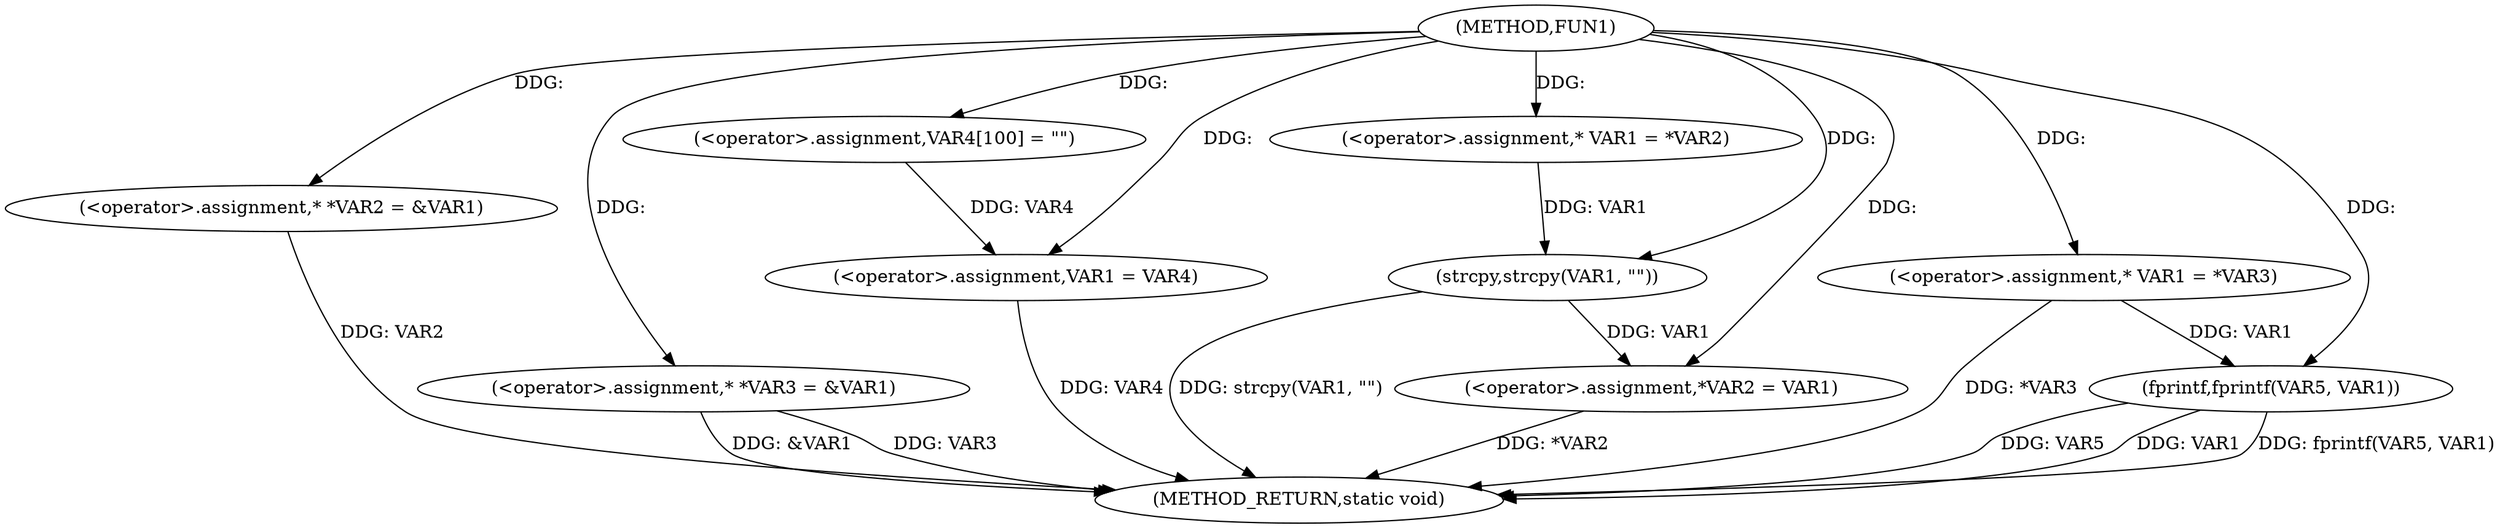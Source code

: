 digraph FUN1 {  
"1000100" [label = "(METHOD,FUN1)" ]
"1000142" [label = "(METHOD_RETURN,static void)" ]
"1000104" [label = "(<operator>.assignment,* *VAR2 = &VAR1)" ]
"1000109" [label = "(<operator>.assignment,* *VAR3 = &VAR1)" ]
"1000114" [label = "(<operator>.assignment,VAR4[100] = \"\")" ]
"1000117" [label = "(<operator>.assignment,VAR1 = VAR4)" ]
"1000122" [label = "(<operator>.assignment,* VAR1 = *VAR2)" ]
"1000126" [label = "(strcpy,strcpy(VAR1, \"\"))" ]
"1000129" [label = "(<operator>.assignment,*VAR2 = VAR1)" ]
"1000135" [label = "(<operator>.assignment,* VAR1 = *VAR3)" ]
"1000139" [label = "(fprintf,fprintf(VAR5, VAR1))" ]
  "1000104" -> "1000142"  [ label = "DDG: VAR2"] 
  "1000139" -> "1000142"  [ label = "DDG: VAR5"] 
  "1000117" -> "1000142"  [ label = "DDG: VAR4"] 
  "1000109" -> "1000142"  [ label = "DDG: &VAR1"] 
  "1000129" -> "1000142"  [ label = "DDG: *VAR2"] 
  "1000126" -> "1000142"  [ label = "DDG: strcpy(VAR1, \"\")"] 
  "1000139" -> "1000142"  [ label = "DDG: VAR1"] 
  "1000139" -> "1000142"  [ label = "DDG: fprintf(VAR5, VAR1)"] 
  "1000109" -> "1000142"  [ label = "DDG: VAR3"] 
  "1000135" -> "1000142"  [ label = "DDG: *VAR3"] 
  "1000100" -> "1000104"  [ label = "DDG: "] 
  "1000100" -> "1000109"  [ label = "DDG: "] 
  "1000100" -> "1000114"  [ label = "DDG: "] 
  "1000114" -> "1000117"  [ label = "DDG: VAR4"] 
  "1000100" -> "1000117"  [ label = "DDG: "] 
  "1000100" -> "1000122"  [ label = "DDG: "] 
  "1000122" -> "1000126"  [ label = "DDG: VAR1"] 
  "1000100" -> "1000126"  [ label = "DDG: "] 
  "1000126" -> "1000129"  [ label = "DDG: VAR1"] 
  "1000100" -> "1000129"  [ label = "DDG: "] 
  "1000100" -> "1000135"  [ label = "DDG: "] 
  "1000100" -> "1000139"  [ label = "DDG: "] 
  "1000135" -> "1000139"  [ label = "DDG: VAR1"] 
}

